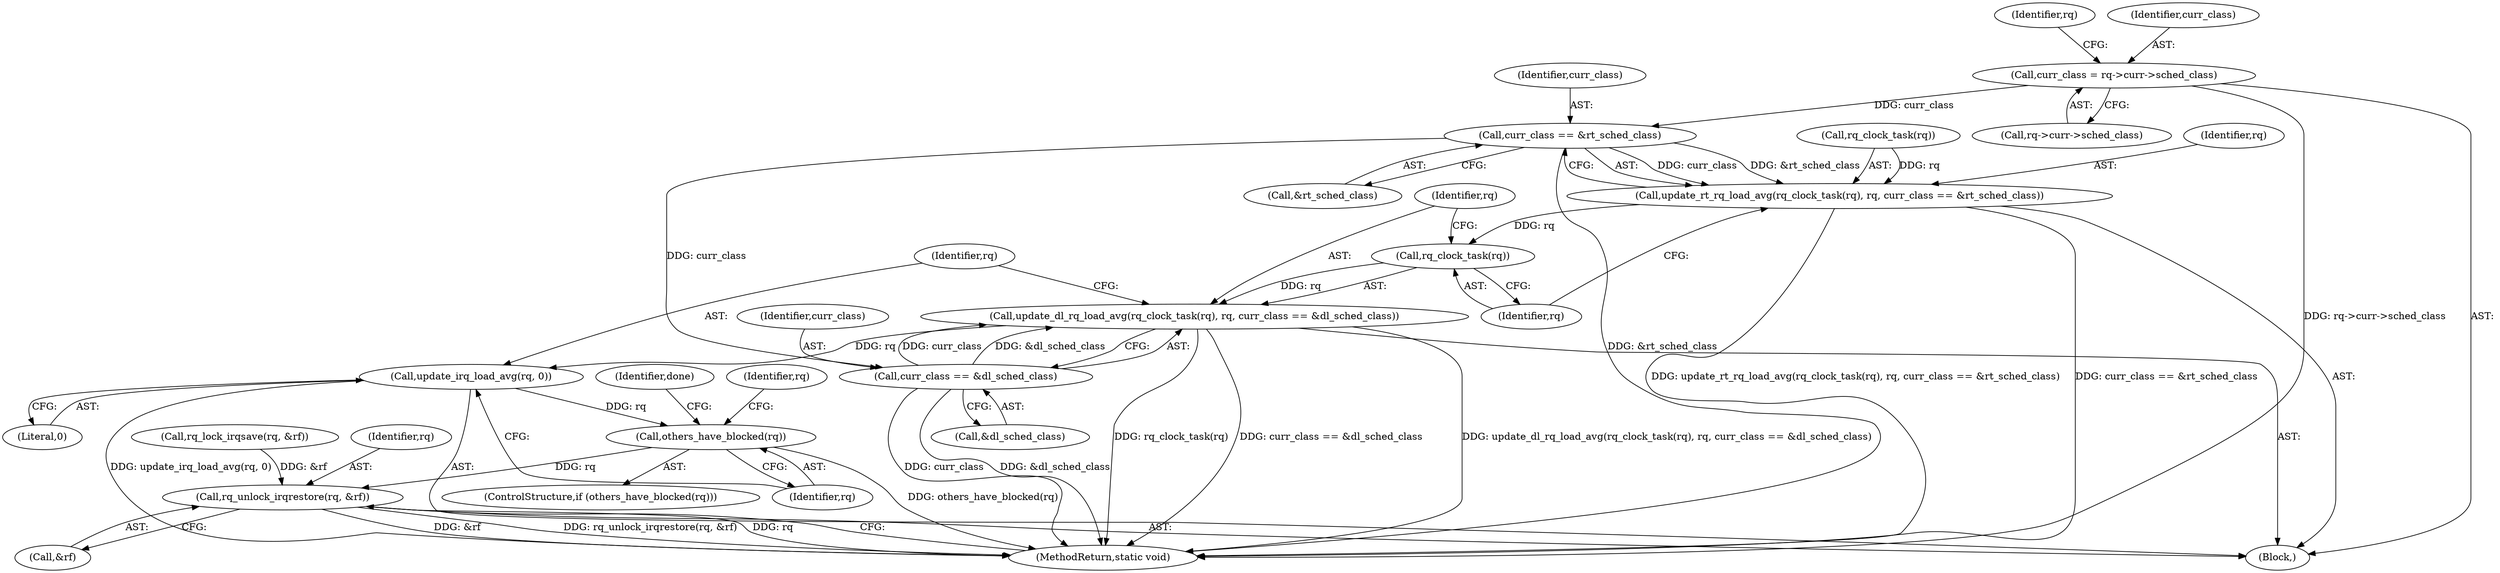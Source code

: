 digraph "0_linux_c40f7d74c741a907cfaeb73a7697081881c497d0_1@pointer" {
"1000177" [label="(Call,curr_class == &rt_sched_class)"];
"1000166" [label="(Call,curr_class = rq->curr->sched_class)"];
"1000173" [label="(Call,update_rt_rq_load_avg(rq_clock_task(rq), rq, curr_class == &rt_sched_class))"];
"1000182" [label="(Call,rq_clock_task(rq))"];
"1000181" [label="(Call,update_dl_rq_load_avg(rq_clock_task(rq), rq, curr_class == &dl_sched_class))"];
"1000189" [label="(Call,update_irq_load_avg(rq, 0))"];
"1000193" [label="(Call,others_have_blocked(rq))"];
"1000210" [label="(Call,rq_unlock_irqrestore(rq, &rf))"];
"1000185" [label="(Call,curr_class == &dl_sched_class)"];
"1000173" [label="(Call,update_rt_rq_load_avg(rq_clock_task(rq), rq, curr_class == &rt_sched_class))"];
"1000190" [label="(Identifier,rq)"];
"1000177" [label="(Call,curr_class == &rt_sched_class)"];
"1000194" [label="(Identifier,rq)"];
"1000192" [label="(ControlStructure,if (others_have_blocked(rq)))"];
"1000168" [label="(Call,rq->curr->sched_class)"];
"1000200" [label="(Identifier,rq)"];
"1000186" [label="(Identifier,curr_class)"];
"1000184" [label="(Identifier,rq)"];
"1000210" [label="(Call,rq_unlock_irqrestore(rq, &rf))"];
"1000166" [label="(Call,curr_class = rq->curr->sched_class)"];
"1000212" [label="(Call,&rf)"];
"1000182" [label="(Call,rq_clock_task(rq))"];
"1000174" [label="(Call,rq_clock_task(rq))"];
"1000191" [label="(Literal,0)"];
"1000120" [label="(Call,rq_lock_irqsave(rq, &rf))"];
"1000187" [label="(Call,&dl_sched_class)"];
"1000211" [label="(Identifier,rq)"];
"1000214" [label="(MethodReturn,static void)"];
"1000183" [label="(Identifier,rq)"];
"1000178" [label="(Identifier,curr_class)"];
"1000189" [label="(Call,update_irq_load_avg(rq, 0))"];
"1000176" [label="(Identifier,rq)"];
"1000107" [label="(Block,)"];
"1000175" [label="(Identifier,rq)"];
"1000196" [label="(Identifier,done)"];
"1000179" [label="(Call,&rt_sched_class)"];
"1000181" [label="(Call,update_dl_rq_load_avg(rq_clock_task(rq), rq, curr_class == &dl_sched_class))"];
"1000193" [label="(Call,others_have_blocked(rq))"];
"1000167" [label="(Identifier,curr_class)"];
"1000185" [label="(Call,curr_class == &dl_sched_class)"];
"1000177" -> "1000173"  [label="AST: "];
"1000177" -> "1000179"  [label="CFG: "];
"1000178" -> "1000177"  [label="AST: "];
"1000179" -> "1000177"  [label="AST: "];
"1000173" -> "1000177"  [label="CFG: "];
"1000177" -> "1000214"  [label="DDG: &rt_sched_class"];
"1000177" -> "1000173"  [label="DDG: curr_class"];
"1000177" -> "1000173"  [label="DDG: &rt_sched_class"];
"1000166" -> "1000177"  [label="DDG: curr_class"];
"1000177" -> "1000185"  [label="DDG: curr_class"];
"1000166" -> "1000107"  [label="AST: "];
"1000166" -> "1000168"  [label="CFG: "];
"1000167" -> "1000166"  [label="AST: "];
"1000168" -> "1000166"  [label="AST: "];
"1000175" -> "1000166"  [label="CFG: "];
"1000166" -> "1000214"  [label="DDG: rq->curr->sched_class"];
"1000173" -> "1000107"  [label="AST: "];
"1000174" -> "1000173"  [label="AST: "];
"1000176" -> "1000173"  [label="AST: "];
"1000183" -> "1000173"  [label="CFG: "];
"1000173" -> "1000214"  [label="DDG: update_rt_rq_load_avg(rq_clock_task(rq), rq, curr_class == &rt_sched_class)"];
"1000173" -> "1000214"  [label="DDG: curr_class == &rt_sched_class"];
"1000174" -> "1000173"  [label="DDG: rq"];
"1000173" -> "1000182"  [label="DDG: rq"];
"1000182" -> "1000181"  [label="AST: "];
"1000182" -> "1000183"  [label="CFG: "];
"1000183" -> "1000182"  [label="AST: "];
"1000184" -> "1000182"  [label="CFG: "];
"1000182" -> "1000181"  [label="DDG: rq"];
"1000181" -> "1000107"  [label="AST: "];
"1000181" -> "1000185"  [label="CFG: "];
"1000184" -> "1000181"  [label="AST: "];
"1000185" -> "1000181"  [label="AST: "];
"1000190" -> "1000181"  [label="CFG: "];
"1000181" -> "1000214"  [label="DDG: curr_class == &dl_sched_class"];
"1000181" -> "1000214"  [label="DDG: update_dl_rq_load_avg(rq_clock_task(rq), rq, curr_class == &dl_sched_class)"];
"1000181" -> "1000214"  [label="DDG: rq_clock_task(rq)"];
"1000185" -> "1000181"  [label="DDG: curr_class"];
"1000185" -> "1000181"  [label="DDG: &dl_sched_class"];
"1000181" -> "1000189"  [label="DDG: rq"];
"1000189" -> "1000107"  [label="AST: "];
"1000189" -> "1000191"  [label="CFG: "];
"1000190" -> "1000189"  [label="AST: "];
"1000191" -> "1000189"  [label="AST: "];
"1000194" -> "1000189"  [label="CFG: "];
"1000189" -> "1000214"  [label="DDG: update_irq_load_avg(rq, 0)"];
"1000189" -> "1000193"  [label="DDG: rq"];
"1000193" -> "1000192"  [label="AST: "];
"1000193" -> "1000194"  [label="CFG: "];
"1000194" -> "1000193"  [label="AST: "];
"1000196" -> "1000193"  [label="CFG: "];
"1000200" -> "1000193"  [label="CFG: "];
"1000193" -> "1000214"  [label="DDG: others_have_blocked(rq)"];
"1000193" -> "1000210"  [label="DDG: rq"];
"1000210" -> "1000107"  [label="AST: "];
"1000210" -> "1000212"  [label="CFG: "];
"1000211" -> "1000210"  [label="AST: "];
"1000212" -> "1000210"  [label="AST: "];
"1000214" -> "1000210"  [label="CFG: "];
"1000210" -> "1000214"  [label="DDG: &rf"];
"1000210" -> "1000214"  [label="DDG: rq_unlock_irqrestore(rq, &rf)"];
"1000210" -> "1000214"  [label="DDG: rq"];
"1000120" -> "1000210"  [label="DDG: &rf"];
"1000185" -> "1000187"  [label="CFG: "];
"1000186" -> "1000185"  [label="AST: "];
"1000187" -> "1000185"  [label="AST: "];
"1000185" -> "1000214"  [label="DDG: curr_class"];
"1000185" -> "1000214"  [label="DDG: &dl_sched_class"];
}
